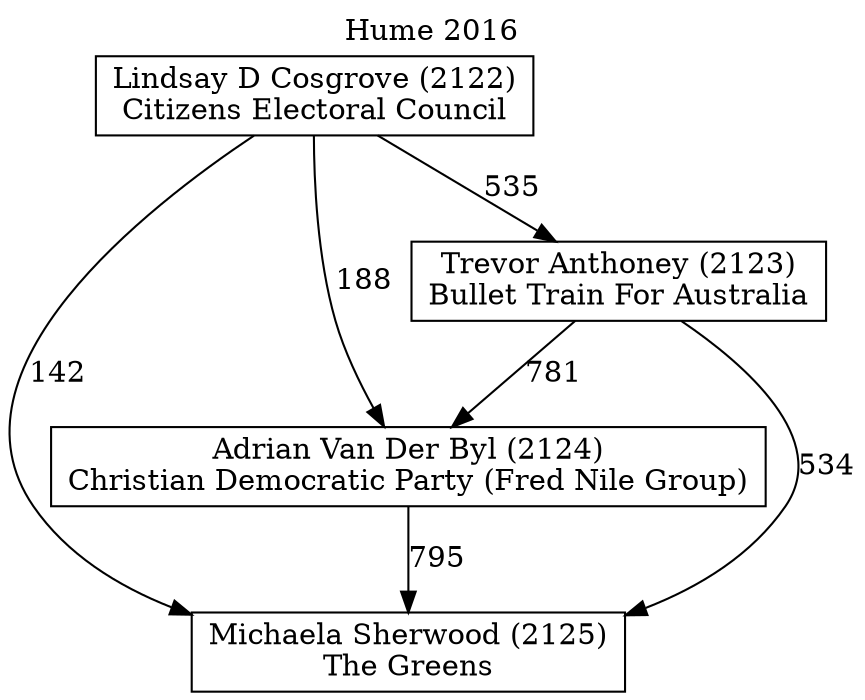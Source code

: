 // House preference flow
digraph "Michaela Sherwood (2125)_Hume_2016" {
	graph [label="Hume 2016" labelloc=t mclimit=10]
	node [shape=box]
	"Adrian Van Der Byl (2124)" [label="Adrian Van Der Byl (2124)
Christian Democratic Party (Fred Nile Group)"]
	"Michaela Sherwood (2125)" [label="Michaela Sherwood (2125)
The Greens"]
	"Trevor Anthoney (2123)" [label="Trevor Anthoney (2123)
Bullet Train For Australia"]
	"Lindsay D Cosgrove (2122)" [label="Lindsay D Cosgrove (2122)
Citizens Electoral Council"]
	"Lindsay D Cosgrove (2122)" -> "Trevor Anthoney (2123)" [label=535]
	"Trevor Anthoney (2123)" -> "Michaela Sherwood (2125)" [label=534]
	"Adrian Van Der Byl (2124)" -> "Michaela Sherwood (2125)" [label=795]
	"Lindsay D Cosgrove (2122)" -> "Adrian Van Der Byl (2124)" [label=188]
	"Lindsay D Cosgrove (2122)" -> "Michaela Sherwood (2125)" [label=142]
	"Trevor Anthoney (2123)" -> "Adrian Van Der Byl (2124)" [label=781]
}
